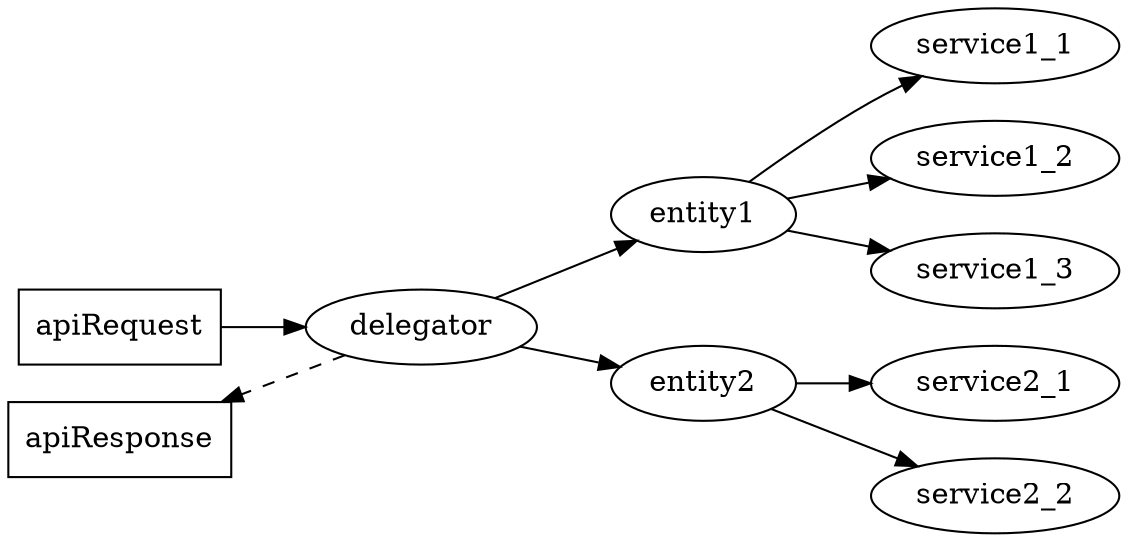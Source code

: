 digraph {
    rankdir=LR;
    //node [shape=box];
    //Servicer [shape=ellipse];

    apiRequest [shape=box];
    apiResponse [shape=box];

    apiRequest -> delegator;
    delegator -> apiResponse [constraint=false, style=dashed];

    delegator -> entity1;
    entity1 -> service1_1;
    entity1 -> service1_2;
    entity1 -> service1_3;
    delegator -> entity2;
    entity2 -> service2_1;
    entity2 -> service2_2;
    
}
